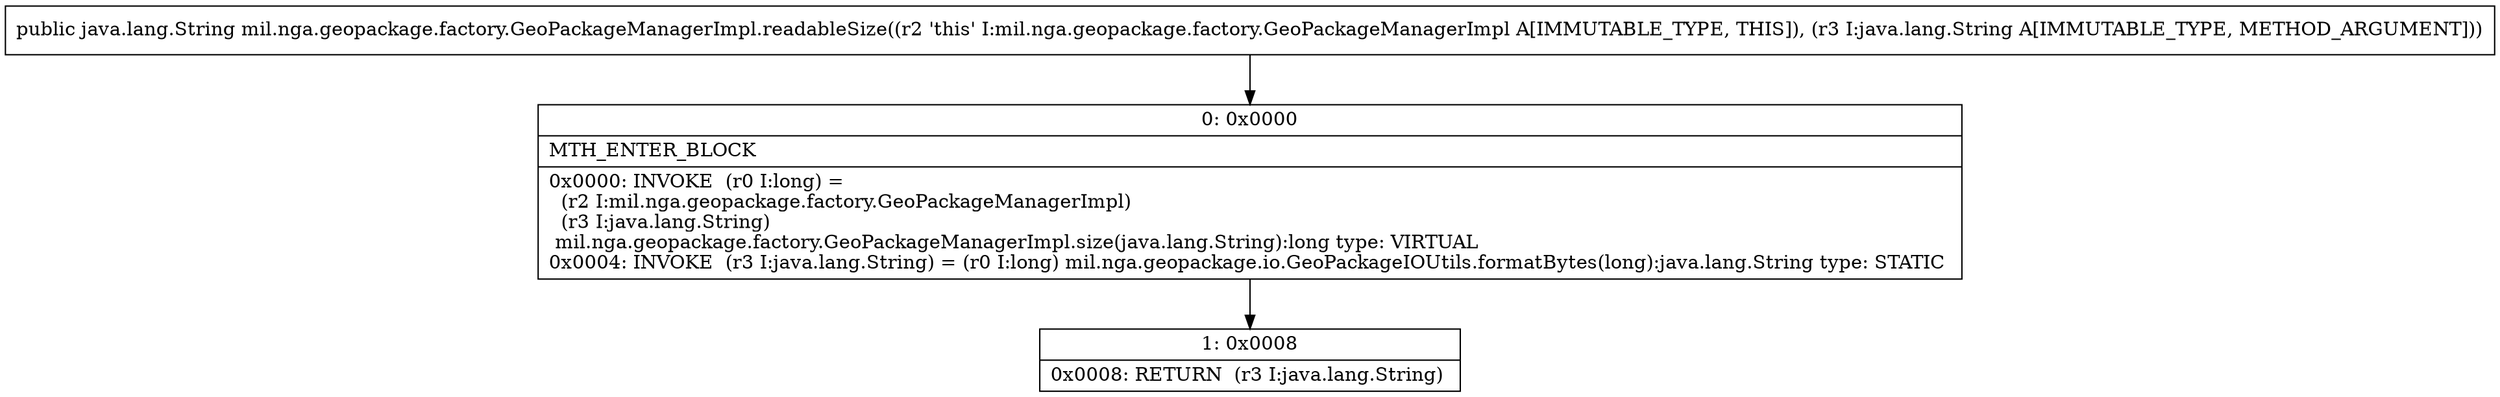digraph "CFG formil.nga.geopackage.factory.GeoPackageManagerImpl.readableSize(Ljava\/lang\/String;)Ljava\/lang\/String;" {
Node_0 [shape=record,label="{0\:\ 0x0000|MTH_ENTER_BLOCK\l|0x0000: INVOKE  (r0 I:long) = \l  (r2 I:mil.nga.geopackage.factory.GeoPackageManagerImpl)\l  (r3 I:java.lang.String)\l mil.nga.geopackage.factory.GeoPackageManagerImpl.size(java.lang.String):long type: VIRTUAL \l0x0004: INVOKE  (r3 I:java.lang.String) = (r0 I:long) mil.nga.geopackage.io.GeoPackageIOUtils.formatBytes(long):java.lang.String type: STATIC \l}"];
Node_1 [shape=record,label="{1\:\ 0x0008|0x0008: RETURN  (r3 I:java.lang.String) \l}"];
MethodNode[shape=record,label="{public java.lang.String mil.nga.geopackage.factory.GeoPackageManagerImpl.readableSize((r2 'this' I:mil.nga.geopackage.factory.GeoPackageManagerImpl A[IMMUTABLE_TYPE, THIS]), (r3 I:java.lang.String A[IMMUTABLE_TYPE, METHOD_ARGUMENT])) }"];
MethodNode -> Node_0;
Node_0 -> Node_1;
}

